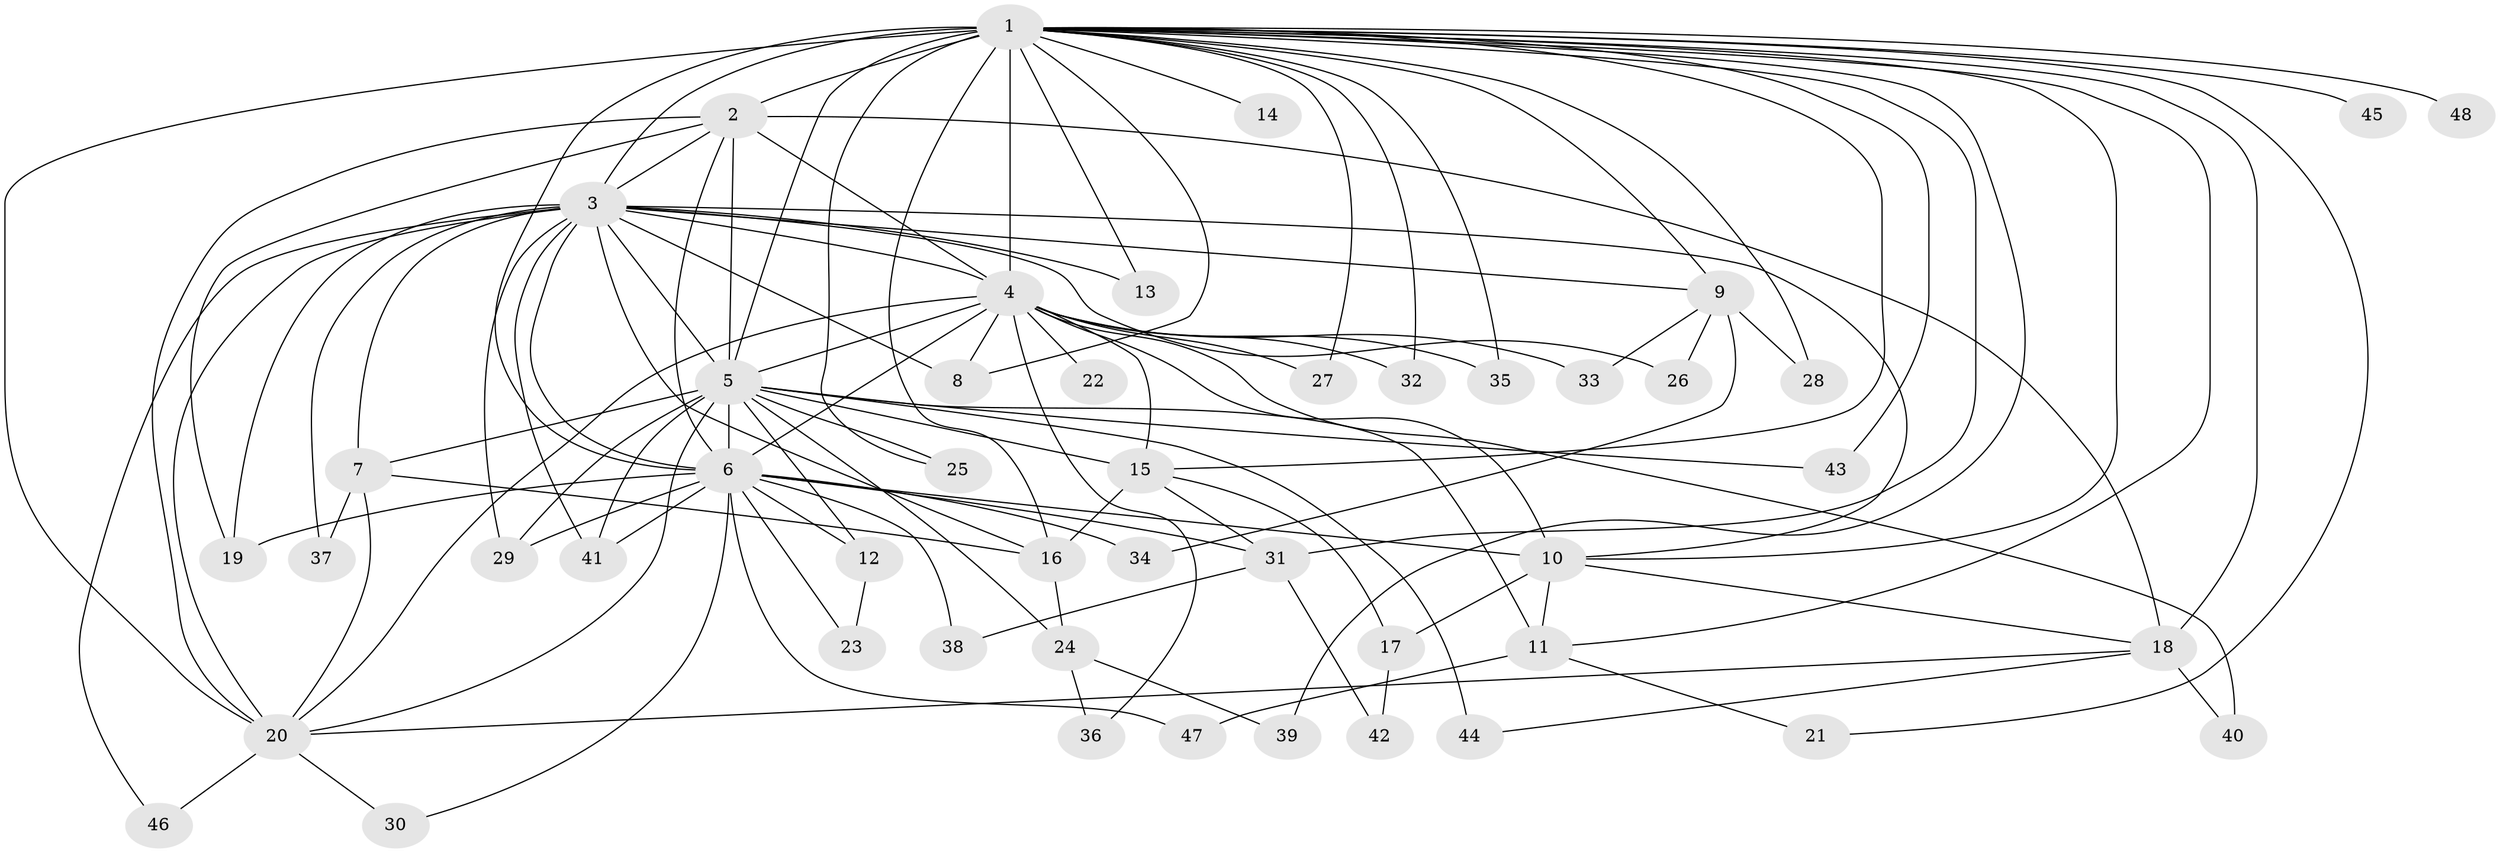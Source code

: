 // original degree distribution, {21: 0.020833333333333332, 23: 0.03125, 15: 0.010416666666666666, 27: 0.010416666666666666, 20: 0.010416666666666666, 17: 0.010416666666666666, 22: 0.010416666666666666, 2: 0.5833333333333334, 3: 0.17708333333333334, 6: 0.010416666666666666, 5: 0.052083333333333336, 4: 0.07291666666666667}
// Generated by graph-tools (version 1.1) at 2025/34/03/09/25 02:34:54]
// undirected, 48 vertices, 112 edges
graph export_dot {
graph [start="1"]
  node [color=gray90,style=filled];
  1;
  2;
  3;
  4;
  5;
  6;
  7;
  8;
  9;
  10;
  11;
  12;
  13;
  14;
  15;
  16;
  17;
  18;
  19;
  20;
  21;
  22;
  23;
  24;
  25;
  26;
  27;
  28;
  29;
  30;
  31;
  32;
  33;
  34;
  35;
  36;
  37;
  38;
  39;
  40;
  41;
  42;
  43;
  44;
  45;
  46;
  47;
  48;
  1 -- 2 [weight=5.0];
  1 -- 3 [weight=8.0];
  1 -- 4 [weight=3.0];
  1 -- 5 [weight=7.0];
  1 -- 6 [weight=4.0];
  1 -- 8 [weight=1.0];
  1 -- 9 [weight=3.0];
  1 -- 10 [weight=1.0];
  1 -- 11 [weight=1.0];
  1 -- 13 [weight=1.0];
  1 -- 14 [weight=1.0];
  1 -- 15 [weight=3.0];
  1 -- 16 [weight=1.0];
  1 -- 18 [weight=4.0];
  1 -- 20 [weight=1.0];
  1 -- 21 [weight=1.0];
  1 -- 25 [weight=1.0];
  1 -- 27 [weight=1.0];
  1 -- 28 [weight=1.0];
  1 -- 31 [weight=1.0];
  1 -- 32 [weight=1.0];
  1 -- 35 [weight=1.0];
  1 -- 39 [weight=1.0];
  1 -- 43 [weight=1.0];
  1 -- 45 [weight=2.0];
  1 -- 48 [weight=1.0];
  2 -- 3 [weight=3.0];
  2 -- 4 [weight=2.0];
  2 -- 5 [weight=2.0];
  2 -- 6 [weight=1.0];
  2 -- 18 [weight=6.0];
  2 -- 19 [weight=1.0];
  2 -- 20 [weight=1.0];
  3 -- 4 [weight=2.0];
  3 -- 5 [weight=4.0];
  3 -- 6 [weight=2.0];
  3 -- 7 [weight=5.0];
  3 -- 8 [weight=1.0];
  3 -- 9 [weight=1.0];
  3 -- 10 [weight=1.0];
  3 -- 13 [weight=1.0];
  3 -- 16 [weight=1.0];
  3 -- 19 [weight=1.0];
  3 -- 20 [weight=2.0];
  3 -- 26 [weight=1.0];
  3 -- 29 [weight=1.0];
  3 -- 37 [weight=1.0];
  3 -- 41 [weight=1.0];
  3 -- 46 [weight=1.0];
  4 -- 5 [weight=3.0];
  4 -- 6 [weight=1.0];
  4 -- 8 [weight=1.0];
  4 -- 10 [weight=2.0];
  4 -- 15 [weight=1.0];
  4 -- 20 [weight=1.0];
  4 -- 22 [weight=1.0];
  4 -- 27 [weight=1.0];
  4 -- 32 [weight=1.0];
  4 -- 33 [weight=1.0];
  4 -- 35 [weight=1.0];
  4 -- 36 [weight=1.0];
  4 -- 40 [weight=1.0];
  5 -- 6 [weight=3.0];
  5 -- 7 [weight=1.0];
  5 -- 11 [weight=2.0];
  5 -- 12 [weight=1.0];
  5 -- 15 [weight=6.0];
  5 -- 20 [weight=1.0];
  5 -- 24 [weight=1.0];
  5 -- 25 [weight=1.0];
  5 -- 29 [weight=1.0];
  5 -- 41 [weight=1.0];
  5 -- 43 [weight=1.0];
  5 -- 44 [weight=1.0];
  6 -- 10 [weight=1.0];
  6 -- 12 [weight=1.0];
  6 -- 19 [weight=1.0];
  6 -- 23 [weight=1.0];
  6 -- 29 [weight=1.0];
  6 -- 30 [weight=1.0];
  6 -- 31 [weight=1.0];
  6 -- 34 [weight=1.0];
  6 -- 38 [weight=1.0];
  6 -- 41 [weight=1.0];
  6 -- 47 [weight=1.0];
  7 -- 16 [weight=1.0];
  7 -- 20 [weight=1.0];
  7 -- 37 [weight=1.0];
  9 -- 26 [weight=1.0];
  9 -- 28 [weight=1.0];
  9 -- 33 [weight=1.0];
  9 -- 34 [weight=1.0];
  10 -- 11 [weight=1.0];
  10 -- 17 [weight=1.0];
  10 -- 18 [weight=1.0];
  11 -- 21 [weight=1.0];
  11 -- 47 [weight=1.0];
  12 -- 23 [weight=1.0];
  15 -- 16 [weight=1.0];
  15 -- 17 [weight=1.0];
  15 -- 31 [weight=1.0];
  16 -- 24 [weight=1.0];
  17 -- 42 [weight=1.0];
  18 -- 20 [weight=1.0];
  18 -- 40 [weight=1.0];
  18 -- 44 [weight=1.0];
  20 -- 30 [weight=1.0];
  20 -- 46 [weight=1.0];
  24 -- 36 [weight=1.0];
  24 -- 39 [weight=1.0];
  31 -- 38 [weight=1.0];
  31 -- 42 [weight=1.0];
}
